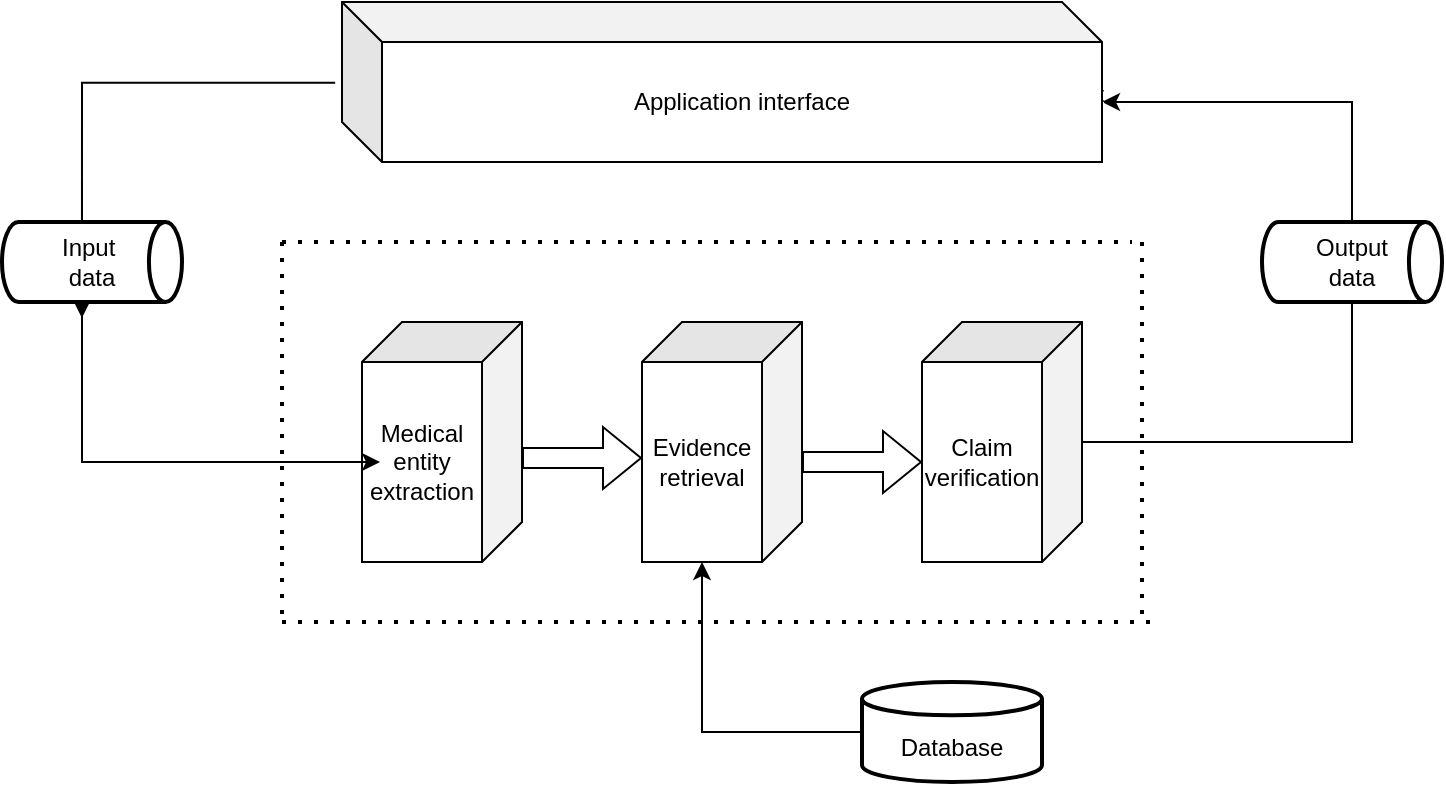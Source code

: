 <mxfile version="26.1.1">
  <diagram id="R2lEEEUBdFMjLlhIrx00" name="Page-1">
    <mxGraphModel dx="1234" dy="541" grid="1" gridSize="10" guides="1" tooltips="1" connect="1" arrows="1" fold="1" page="1" pageScale="1" pageWidth="850" pageHeight="1100" math="0" shadow="0" extFonts="Permanent Marker^https://fonts.googleapis.com/css?family=Permanent+Marker">
      <root>
        <mxCell id="0" />
        <mxCell id="1" parent="0" />
        <mxCell id="yxIj5-m4IPKq3bLtGAeh-4" value="Evidence&lt;div&gt;retrieval&lt;/div&gt;" style="shape=cube;whiteSpace=wrap;html=1;boundedLbl=1;backgroundOutline=1;darkOpacity=0.05;darkOpacity2=0.1;direction=south;" vertex="1" parent="1">
          <mxGeometry x="370" y="220" width="80" height="120" as="geometry" />
        </mxCell>
        <mxCell id="yxIj5-m4IPKq3bLtGAeh-5" value="Medical entity&lt;div&gt;extraction&lt;/div&gt;" style="shape=cube;whiteSpace=wrap;html=1;boundedLbl=1;backgroundOutline=1;darkOpacity=0.05;darkOpacity2=0.1;direction=south;" vertex="1" parent="1">
          <mxGeometry x="230" y="220" width="80" height="120" as="geometry" />
        </mxCell>
        <mxCell id="yxIj5-m4IPKq3bLtGAeh-20" style="edgeStyle=orthogonalEdgeStyle;rounded=0;orthogonalLoop=1;jettySize=auto;html=1;entryX=0;entryY=0;entryDx=380;entryDy=50;entryPerimeter=0;" edge="1" parent="1" source="yxIj5-m4IPKq3bLtGAeh-30" target="yxIj5-m4IPKq3bLtGAeh-17">
          <mxGeometry relative="1" as="geometry">
            <mxPoint x="730" y="80" as="targetPoint" />
            <Array as="points">
              <mxPoint x="725" y="110" />
            </Array>
          </mxGeometry>
        </mxCell>
        <mxCell id="yxIj5-m4IPKq3bLtGAeh-21" value="t" style="edgeLabel;html=1;align=center;verticalAlign=middle;resizable=0;points=[];" vertex="1" connectable="0" parent="yxIj5-m4IPKq3bLtGAeh-20">
          <mxGeometry x="1" y="-3" relative="1" as="geometry">
            <mxPoint x="-1" y="-1" as="offset" />
          </mxGeometry>
        </mxCell>
        <mxCell id="yxIj5-m4IPKq3bLtGAeh-33" style="edgeStyle=orthogonalEdgeStyle;rounded=0;orthogonalLoop=1;jettySize=auto;html=1;entryX=0.556;entryY=0.25;entryDx=0;entryDy=0;entryPerimeter=0;" edge="1" parent="1" source="yxIj5-m4IPKq3bLtGAeh-6" target="yxIj5-m4IPKq3bLtGAeh-30">
          <mxGeometry relative="1" as="geometry">
            <mxPoint x="730" y="280" as="targetPoint" />
            <Array as="points">
              <mxPoint x="725" y="280" />
              <mxPoint x="725" y="180" />
            </Array>
          </mxGeometry>
        </mxCell>
        <mxCell id="yxIj5-m4IPKq3bLtGAeh-6" value="Claim&lt;div&gt;verification&lt;/div&gt;" style="shape=cube;whiteSpace=wrap;html=1;boundedLbl=1;backgroundOutline=1;darkOpacity=0.05;darkOpacity2=0.1;direction=south;" vertex="1" parent="1">
          <mxGeometry x="510" y="220" width="80" height="120" as="geometry" />
        </mxCell>
        <mxCell id="yxIj5-m4IPKq3bLtGAeh-8" value="&lt;div&gt;&lt;br&gt;&lt;/div&gt;Database" style="strokeWidth=2;html=1;shape=mxgraph.flowchart.database;whiteSpace=wrap;" vertex="1" parent="1">
          <mxGeometry x="480" y="400" width="90" height="50" as="geometry" />
        </mxCell>
        <mxCell id="yxIj5-m4IPKq3bLtGAeh-9" value="" style="endArrow=none;dashed=1;html=1;dashPattern=1 3;strokeWidth=2;rounded=0;" edge="1" parent="1">
          <mxGeometry width="50" height="50" relative="1" as="geometry">
            <mxPoint x="190" y="180" as="sourcePoint" />
            <mxPoint x="615" y="180" as="targetPoint" />
          </mxGeometry>
        </mxCell>
        <mxCell id="yxIj5-m4IPKq3bLtGAeh-10" value="" style="endArrow=none;dashed=1;html=1;dashPattern=1 3;strokeWidth=2;rounded=0;" edge="1" parent="1">
          <mxGeometry width="50" height="50" relative="1" as="geometry">
            <mxPoint x="190" y="370" as="sourcePoint" />
            <mxPoint x="630" y="370" as="targetPoint" />
            <Array as="points">
              <mxPoint x="415" y="370" />
            </Array>
          </mxGeometry>
        </mxCell>
        <mxCell id="yxIj5-m4IPKq3bLtGAeh-11" value="" style="endArrow=none;dashed=1;html=1;dashPattern=1 3;strokeWidth=2;rounded=0;" edge="1" parent="1">
          <mxGeometry width="50" height="50" relative="1" as="geometry">
            <mxPoint x="190" y="180" as="sourcePoint" />
            <mxPoint x="190" y="370" as="targetPoint" />
          </mxGeometry>
        </mxCell>
        <mxCell id="yxIj5-m4IPKq3bLtGAeh-13" value="" style="endArrow=none;dashed=1;html=1;dashPattern=1 3;strokeWidth=2;rounded=0;" edge="1" parent="1">
          <mxGeometry width="50" height="50" relative="1" as="geometry">
            <mxPoint x="620" y="180" as="sourcePoint" />
            <mxPoint x="620" y="370" as="targetPoint" />
          </mxGeometry>
        </mxCell>
        <mxCell id="yxIj5-m4IPKq3bLtGAeh-14" style="edgeStyle=orthogonalEdgeStyle;rounded=0;orthogonalLoop=1;jettySize=auto;html=1;entryX=0;entryY=0;entryDx=120;entryDy=50;entryPerimeter=0;" edge="1" parent="1" source="yxIj5-m4IPKq3bLtGAeh-8" target="yxIj5-m4IPKq3bLtGAeh-4">
          <mxGeometry relative="1" as="geometry" />
        </mxCell>
        <mxCell id="yxIj5-m4IPKq3bLtGAeh-15" value="" style="shape=flexArrow;endArrow=classic;html=1;rounded=0;" edge="1" parent="1">
          <mxGeometry width="50" height="50" relative="1" as="geometry">
            <mxPoint x="310" y="288" as="sourcePoint" />
            <mxPoint x="370" y="288" as="targetPoint" />
          </mxGeometry>
        </mxCell>
        <mxCell id="yxIj5-m4IPKq3bLtGAeh-16" value="" style="shape=flexArrow;endArrow=classic;html=1;rounded=0;" edge="1" parent="1">
          <mxGeometry width="50" height="50" relative="1" as="geometry">
            <mxPoint x="450" y="290" as="sourcePoint" />
            <mxPoint x="510" y="290" as="targetPoint" />
          </mxGeometry>
        </mxCell>
        <mxCell id="yxIj5-m4IPKq3bLtGAeh-19" style="edgeStyle=orthogonalEdgeStyle;rounded=0;orthogonalLoop=1;jettySize=auto;html=1;entryX=0;entryY=0;entryDx=70;entryDy=80;entryPerimeter=0;" edge="1" parent="1">
          <mxGeometry relative="1" as="geometry">
            <mxPoint x="239" y="290" as="targetPoint" />
            <mxPoint x="90" y="150" as="sourcePoint" />
            <Array as="points">
              <mxPoint x="90" y="290" />
            </Array>
          </mxGeometry>
        </mxCell>
        <mxCell id="yxIj5-m4IPKq3bLtGAeh-17" value="Application interface" style="shape=cube;whiteSpace=wrap;html=1;boundedLbl=1;backgroundOutline=1;darkOpacity=0.05;darkOpacity2=0.1;" vertex="1" parent="1">
          <mxGeometry x="220" y="60" width="380" height="80" as="geometry" />
        </mxCell>
        <mxCell id="yxIj5-m4IPKq3bLtGAeh-28" value="" style="edgeStyle=orthogonalEdgeStyle;rounded=0;orthogonalLoop=1;jettySize=auto;html=1;entryX=0.444;entryY=1.2;entryDx=0;entryDy=0;entryPerimeter=0;exitX=-0.009;exitY=0.505;exitDx=0;exitDy=0;exitPerimeter=0;" edge="1" parent="1" source="yxIj5-m4IPKq3bLtGAeh-17" target="yxIj5-m4IPKq3bLtGAeh-24">
          <mxGeometry relative="1" as="geometry">
            <mxPoint x="90" y="250" as="targetPoint" />
            <mxPoint x="190" y="100" as="sourcePoint" />
            <Array as="points" />
          </mxGeometry>
        </mxCell>
        <mxCell id="yxIj5-m4IPKq3bLtGAeh-24" value="Input&amp;nbsp;&lt;div&gt;data&lt;/div&gt;" style="strokeWidth=2;html=1;shape=mxgraph.flowchart.direct_data;whiteSpace=wrap;" vertex="1" parent="1">
          <mxGeometry x="50" y="170" width="90" height="40" as="geometry" />
        </mxCell>
        <mxCell id="yxIj5-m4IPKq3bLtGAeh-30" value="Output&lt;div&gt;data&lt;/div&gt;" style="strokeWidth=2;html=1;shape=mxgraph.flowchart.direct_data;whiteSpace=wrap;" vertex="1" parent="1">
          <mxGeometry x="680" y="170" width="90" height="40" as="geometry" />
        </mxCell>
      </root>
    </mxGraphModel>
  </diagram>
</mxfile>
